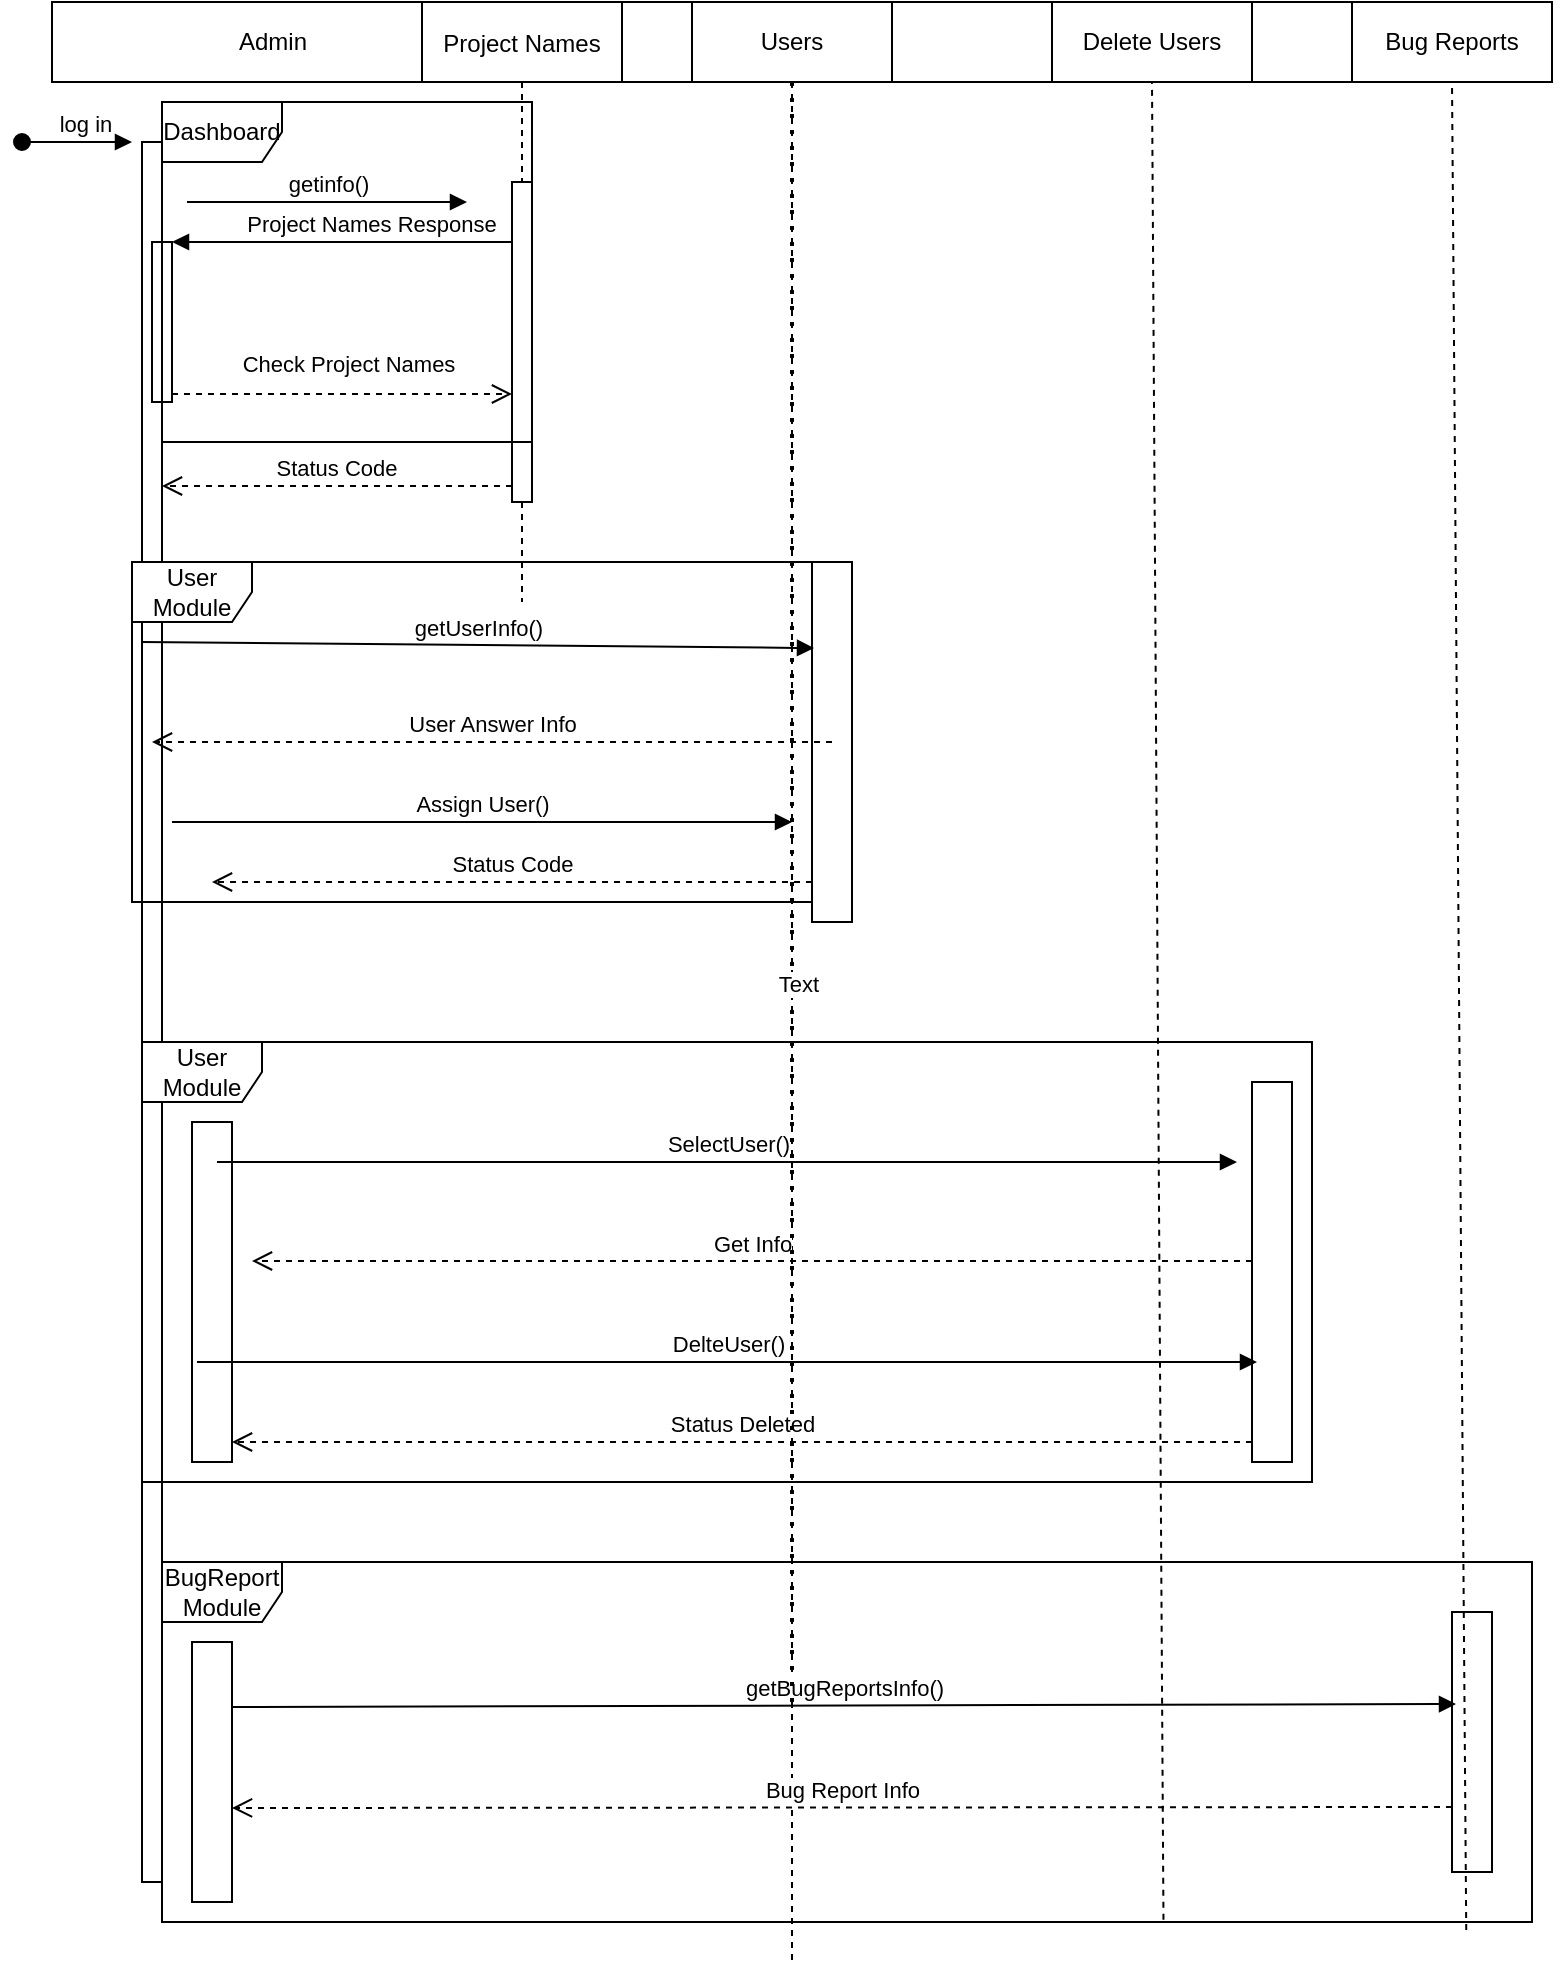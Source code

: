 <mxfile version="17.4.6" type="github">
  <diagram id="kgpKYQtTHZ0yAKxKKP6v" name="Page-1">
    <mxGraphModel dx="1077" dy="486" grid="1" gridSize="10" guides="1" tooltips="1" connect="1" arrows="1" fold="1" page="1" pageScale="1" pageWidth="850" pageHeight="1100" math="0" shadow="0">
      <root>
        <mxCell id="0" />
        <mxCell id="1" parent="0" />
        <mxCell id="3nuBFxr9cyL0pnOWT2aG-1" value="a" style="shape=umlLifeline;perimeter=lifelinePerimeter;container=1;collapsible=0;recursiveResize=0;rounded=0;shadow=0;strokeWidth=1;" parent="1" vertex="1">
          <mxGeometry x="140" y="80" width="740" height="980" as="geometry" />
        </mxCell>
        <mxCell id="3nuBFxr9cyL0pnOWT2aG-2" value="" style="points=[];perimeter=orthogonalPerimeter;rounded=0;shadow=0;strokeWidth=1;" parent="3nuBFxr9cyL0pnOWT2aG-1" vertex="1">
          <mxGeometry x="45" y="70" width="10" height="870" as="geometry" />
        </mxCell>
        <mxCell id="3nuBFxr9cyL0pnOWT2aG-3" value="log in" style="verticalAlign=bottom;startArrow=oval;endArrow=block;startSize=8;shadow=0;strokeWidth=1;" parent="3nuBFxr9cyL0pnOWT2aG-1" edge="1">
          <mxGeometry x="0.167" relative="1" as="geometry">
            <mxPoint x="-15" y="70" as="sourcePoint" />
            <mxPoint x="40" y="70" as="targetPoint" />
            <Array as="points" />
            <mxPoint as="offset" />
          </mxGeometry>
        </mxCell>
        <mxCell id="3nuBFxr9cyL0pnOWT2aG-4" value="" style="points=[];perimeter=orthogonalPerimeter;rounded=0;shadow=0;strokeWidth=1;" parent="3nuBFxr9cyL0pnOWT2aG-1" vertex="1">
          <mxGeometry x="50" y="120" width="10" height="80" as="geometry" />
        </mxCell>
        <mxCell id="vPynceWzUXkMbMgXydSF-18" value="User Module" style="shape=umlFrame;whiteSpace=wrap;html=1;" vertex="1" parent="3nuBFxr9cyL0pnOWT2aG-1">
          <mxGeometry x="45" y="520" width="585" height="220" as="geometry" />
        </mxCell>
        <mxCell id="vPynceWzUXkMbMgXydSF-19" value="getinfo()" style="html=1;verticalAlign=bottom;endArrow=block;rounded=0;" edge="1" parent="3nuBFxr9cyL0pnOWT2aG-1">
          <mxGeometry width="80" relative="1" as="geometry">
            <mxPoint x="67.5" y="100" as="sourcePoint" />
            <mxPoint x="207.5" y="100" as="targetPoint" />
          </mxGeometry>
        </mxCell>
        <mxCell id="vPynceWzUXkMbMgXydSF-33" value="" style="rounded=0;whiteSpace=wrap;html=1;direction=south;" vertex="1" parent="3nuBFxr9cyL0pnOWT2aG-1">
          <mxGeometry x="70" y="560" width="20" height="170" as="geometry" />
        </mxCell>
        <mxCell id="vPynceWzUXkMbMgXydSF-34" value="" style="rounded=0;whiteSpace=wrap;html=1;direction=south;" vertex="1" parent="3nuBFxr9cyL0pnOWT2aG-1">
          <mxGeometry x="600" y="540" width="20" height="190" as="geometry" />
        </mxCell>
        <mxCell id="vPynceWzUXkMbMgXydSF-36" value="SelectUser()" style="html=1;verticalAlign=bottom;endArrow=block;rounded=0;" edge="1" parent="3nuBFxr9cyL0pnOWT2aG-1">
          <mxGeometry width="80" relative="1" as="geometry">
            <mxPoint x="82.5" y="580" as="sourcePoint" />
            <mxPoint x="592.5" y="580" as="targetPoint" />
            <Array as="points">
              <mxPoint x="332.5" y="580" />
            </Array>
          </mxGeometry>
        </mxCell>
        <mxCell id="vPynceWzUXkMbMgXydSF-38" value="Get Info" style="html=1;verticalAlign=bottom;endArrow=open;dashed=1;endSize=8;rounded=0;" edge="1" parent="3nuBFxr9cyL0pnOWT2aG-1">
          <mxGeometry relative="1" as="geometry">
            <mxPoint x="600" y="629.5" as="sourcePoint" />
            <mxPoint x="100" y="629.5" as="targetPoint" />
          </mxGeometry>
        </mxCell>
        <mxCell id="vPynceWzUXkMbMgXydSF-40" value="DelteUser()" style="html=1;verticalAlign=bottom;endArrow=block;rounded=0;" edge="1" parent="3nuBFxr9cyL0pnOWT2aG-1">
          <mxGeometry width="80" relative="1" as="geometry">
            <mxPoint x="72.5" y="680" as="sourcePoint" />
            <mxPoint x="602.5" y="680" as="targetPoint" />
            <Array as="points">
              <mxPoint x="572.5" y="680" />
            </Array>
          </mxGeometry>
        </mxCell>
        <mxCell id="vPynceWzUXkMbMgXydSF-44" value="Status Deleted" style="html=1;verticalAlign=bottom;endArrow=open;dashed=1;endSize=8;rounded=0;" edge="1" parent="3nuBFxr9cyL0pnOWT2aG-1">
          <mxGeometry relative="1" as="geometry">
            <mxPoint x="600" y="720" as="sourcePoint" />
            <mxPoint x="90" y="720" as="targetPoint" />
          </mxGeometry>
        </mxCell>
        <mxCell id="vPynceWzUXkMbMgXydSF-45" value="BugReport Module" style="shape=umlFrame;whiteSpace=wrap;html=1;" vertex="1" parent="3nuBFxr9cyL0pnOWT2aG-1">
          <mxGeometry x="55" y="780" width="685" height="180" as="geometry" />
        </mxCell>
        <mxCell id="vPynceWzUXkMbMgXydSF-46" value="" style="rounded=0;whiteSpace=wrap;html=1;direction=south;" vertex="1" parent="3nuBFxr9cyL0pnOWT2aG-1">
          <mxGeometry x="70" y="820" width="20" height="130" as="geometry" />
        </mxCell>
        <mxCell id="vPynceWzUXkMbMgXydSF-47" value="" style="rounded=0;whiteSpace=wrap;html=1;direction=south;" vertex="1" parent="3nuBFxr9cyL0pnOWT2aG-1">
          <mxGeometry x="700" y="805" width="20" height="130" as="geometry" />
        </mxCell>
        <mxCell id="vPynceWzUXkMbMgXydSF-48" value="getBugReportsInfo()" style="html=1;verticalAlign=bottom;endArrow=block;rounded=0;exitX=0.25;exitY=0;exitDx=0;exitDy=0;entryX=0.354;entryY=0.9;entryDx=0;entryDy=0;entryPerimeter=0;" edge="1" parent="3nuBFxr9cyL0pnOWT2aG-1" source="vPynceWzUXkMbMgXydSF-46" target="vPynceWzUXkMbMgXydSF-47">
          <mxGeometry width="80" relative="1" as="geometry">
            <mxPoint x="440" y="1020" as="sourcePoint" />
            <mxPoint x="520" y="1020" as="targetPoint" />
          </mxGeometry>
        </mxCell>
        <mxCell id="vPynceWzUXkMbMgXydSF-49" value="Bug Report Info" style="html=1;verticalAlign=bottom;endArrow=open;dashed=1;endSize=8;rounded=0;exitX=0.75;exitY=1;exitDx=0;exitDy=0;" edge="1" parent="3nuBFxr9cyL0pnOWT2aG-1" source="vPynceWzUXkMbMgXydSF-47">
          <mxGeometry relative="1" as="geometry">
            <mxPoint x="700" y="880" as="sourcePoint" />
            <mxPoint x="90" y="903" as="targetPoint" />
          </mxGeometry>
        </mxCell>
        <mxCell id="vPynceWzUXkMbMgXydSF-50" value="Admin" style="text;html=1;resizable=0;autosize=1;align=center;verticalAlign=middle;points=[];fillColor=none;strokeColor=none;rounded=0;" vertex="1" parent="3nuBFxr9cyL0pnOWT2aG-1">
          <mxGeometry x="85" y="10" width="50" height="20" as="geometry" />
        </mxCell>
        <mxCell id="3nuBFxr9cyL0pnOWT2aG-5" value="Project Names" style="shape=umlLifeline;perimeter=lifelinePerimeter;container=1;collapsible=0;recursiveResize=0;rounded=0;shadow=0;strokeWidth=1;" parent="1" vertex="1">
          <mxGeometry x="325" y="80" width="100" height="300" as="geometry" />
        </mxCell>
        <mxCell id="3nuBFxr9cyL0pnOWT2aG-6" value="" style="points=[];perimeter=orthogonalPerimeter;rounded=0;shadow=0;strokeWidth=1;" parent="3nuBFxr9cyL0pnOWT2aG-5" vertex="1">
          <mxGeometry x="45" y="90" width="10" height="160" as="geometry" />
        </mxCell>
        <mxCell id="vPynceWzUXkMbMgXydSF-9" value="Dashboard" style="shape=umlFrame;whiteSpace=wrap;html=1;" vertex="1" parent="3nuBFxr9cyL0pnOWT2aG-5">
          <mxGeometry x="-130" y="50" width="185" height="170" as="geometry" />
        </mxCell>
        <mxCell id="3nuBFxr9cyL0pnOWT2aG-7" value="Status Code" style="verticalAlign=bottom;endArrow=open;dashed=1;endSize=8;exitX=0;exitY=0.95;shadow=0;strokeWidth=1;" parent="1" source="3nuBFxr9cyL0pnOWT2aG-6" target="3nuBFxr9cyL0pnOWT2aG-2" edge="1">
          <mxGeometry relative="1" as="geometry">
            <mxPoint x="275" y="236" as="targetPoint" />
          </mxGeometry>
        </mxCell>
        <mxCell id="3nuBFxr9cyL0pnOWT2aG-9" value="Project Names Response" style="verticalAlign=bottom;endArrow=block;entryX=1;entryY=0;shadow=0;strokeWidth=1;" parent="1" source="3nuBFxr9cyL0pnOWT2aG-6" target="3nuBFxr9cyL0pnOWT2aG-4" edge="1">
          <mxGeometry x="-0.176" relative="1" as="geometry">
            <mxPoint x="240" y="200" as="sourcePoint" />
            <Array as="points">
              <mxPoint x="300" y="200" />
            </Array>
            <mxPoint as="offset" />
          </mxGeometry>
        </mxCell>
        <mxCell id="3nuBFxr9cyL0pnOWT2aG-10" value="Check Project Names" style="verticalAlign=bottom;endArrow=open;dashed=1;endSize=8;exitX=1;exitY=0.95;shadow=0;strokeWidth=1;" parent="1" source="3nuBFxr9cyL0pnOWT2aG-4" target="3nuBFxr9cyL0pnOWT2aG-6" edge="1">
          <mxGeometry x="0.043" y="6" relative="1" as="geometry">
            <mxPoint x="240" y="257" as="targetPoint" />
            <mxPoint as="offset" />
          </mxGeometry>
        </mxCell>
        <mxCell id="vPynceWzUXkMbMgXydSF-2" value="Users" style="rounded=0;whiteSpace=wrap;html=1;" vertex="1" parent="1">
          <mxGeometry x="460" y="80" width="100" height="40" as="geometry" />
        </mxCell>
        <mxCell id="vPynceWzUXkMbMgXydSF-3" value="Delete Users" style="rounded=0;whiteSpace=wrap;html=1;" vertex="1" parent="1">
          <mxGeometry x="640" y="80" width="100" height="40" as="geometry" />
        </mxCell>
        <mxCell id="vPynceWzUXkMbMgXydSF-4" value="Bug Reports" style="rounded=0;whiteSpace=wrap;html=1;" vertex="1" parent="1">
          <mxGeometry x="790" y="80" width="100" height="40" as="geometry" />
        </mxCell>
        <mxCell id="vPynceWzUXkMbMgXydSF-14" value="User Module" style="shape=umlFrame;whiteSpace=wrap;html=1;" vertex="1" parent="1">
          <mxGeometry x="180" y="360" width="360" height="170" as="geometry" />
        </mxCell>
        <mxCell id="vPynceWzUXkMbMgXydSF-17" value="" style="verticalLabelPosition=bottom;verticalAlign=top;html=1;shape=mxgraph.basic.rect;fillColor2=none;strokeWidth=1;size=20;indent=5;direction=south;" vertex="1" parent="1">
          <mxGeometry x="520" y="360" width="20" height="180" as="geometry" />
        </mxCell>
        <mxCell id="vPynceWzUXkMbMgXydSF-10" value="" style="verticalAlign=bottom;endArrow=none;entryX=0;entryY=0;shadow=0;strokeWidth=1;" edge="1" parent="1" source="3nuBFxr9cyL0pnOWT2aG-2" target="vPynceWzUXkMbMgXydSF-9">
          <mxGeometry relative="1" as="geometry">
            <mxPoint x="195" y="160.0" as="sourcePoint" />
            <mxPoint x="365" y="160.0" as="targetPoint" />
          </mxGeometry>
        </mxCell>
        <mxCell id="vPynceWzUXkMbMgXydSF-23" value="getUserInfo()" style="html=1;verticalAlign=bottom;endArrow=block;rounded=0;entryX=0.239;entryY=0.95;entryDx=0;entryDy=0;entryPerimeter=0;" edge="1" parent="1" target="vPynceWzUXkMbMgXydSF-17">
          <mxGeometry width="80" relative="1" as="geometry">
            <mxPoint x="185" y="400" as="sourcePoint" />
            <mxPoint x="425" y="400" as="targetPoint" />
          </mxGeometry>
        </mxCell>
        <mxCell id="vPynceWzUXkMbMgXydSF-26" value="User Answer Info" style="html=1;verticalAlign=bottom;endArrow=open;dashed=1;endSize=8;rounded=0;" edge="1" parent="1">
          <mxGeometry relative="1" as="geometry">
            <mxPoint x="530" y="450" as="sourcePoint" />
            <mxPoint x="190" y="450" as="targetPoint" />
            <Array as="points">
              <mxPoint x="360" y="450" />
            </Array>
          </mxGeometry>
        </mxCell>
        <mxCell id="vPynceWzUXkMbMgXydSF-28" value="" style="endArrow=none;dashed=1;html=1;dashPattern=1 3;strokeWidth=2;rounded=0;" edge="1" parent="1" target="vPynceWzUXkMbMgXydSF-2">
          <mxGeometry width="50" height="50" relative="1" as="geometry">
            <mxPoint x="510" y="930" as="sourcePoint" />
            <mxPoint x="650" y="260" as="targetPoint" />
          </mxGeometry>
        </mxCell>
        <mxCell id="vPynceWzUXkMbMgXydSF-51" value="Text" style="edgeLabel;html=1;align=center;verticalAlign=middle;resizable=0;points=[];" vertex="1" connectable="0" parent="vPynceWzUXkMbMgXydSF-28">
          <mxGeometry x="-0.114" y="-3" relative="1" as="geometry">
            <mxPoint as="offset" />
          </mxGeometry>
        </mxCell>
        <mxCell id="vPynceWzUXkMbMgXydSF-29" value="Assign User()" style="html=1;verticalAlign=bottom;endArrow=block;rounded=0;" edge="1" parent="1">
          <mxGeometry width="80" relative="1" as="geometry">
            <mxPoint x="200" y="490" as="sourcePoint" />
            <mxPoint x="510" y="490" as="targetPoint" />
          </mxGeometry>
        </mxCell>
        <mxCell id="vPynceWzUXkMbMgXydSF-30" value="Status Code" style="html=1;verticalAlign=bottom;endArrow=open;dashed=1;endSize=8;rounded=0;" edge="1" parent="1">
          <mxGeometry relative="1" as="geometry">
            <mxPoint x="520" y="520" as="sourcePoint" />
            <mxPoint x="220" y="520" as="targetPoint" />
          </mxGeometry>
        </mxCell>
        <mxCell id="vPynceWzUXkMbMgXydSF-31" value="" style="endArrow=none;dashed=1;html=1;rounded=0;entryX=0.5;entryY=1;entryDx=0;entryDy=0;exitX=0.731;exitY=0.994;exitDx=0;exitDy=0;exitPerimeter=0;" edge="1" parent="1" source="vPynceWzUXkMbMgXydSF-45" target="vPynceWzUXkMbMgXydSF-3">
          <mxGeometry width="50" height="50" relative="1" as="geometry">
            <mxPoint x="690" y="920" as="sourcePoint" />
            <mxPoint x="650" y="280" as="targetPoint" />
          </mxGeometry>
        </mxCell>
        <mxCell id="vPynceWzUXkMbMgXydSF-32" value="" style="endArrow=none;dashed=1;html=1;rounded=0;entryX=0.5;entryY=1;entryDx=0;entryDy=0;exitX=0.952;exitY=1.022;exitDx=0;exitDy=0;exitPerimeter=0;" edge="1" parent="1" source="vPynceWzUXkMbMgXydSF-45" target="vPynceWzUXkMbMgXydSF-4">
          <mxGeometry width="50" height="50" relative="1" as="geometry">
            <mxPoint x="840" y="931" as="sourcePoint" />
            <mxPoint x="650" y="140" as="targetPoint" />
          </mxGeometry>
        </mxCell>
      </root>
    </mxGraphModel>
  </diagram>
</mxfile>
